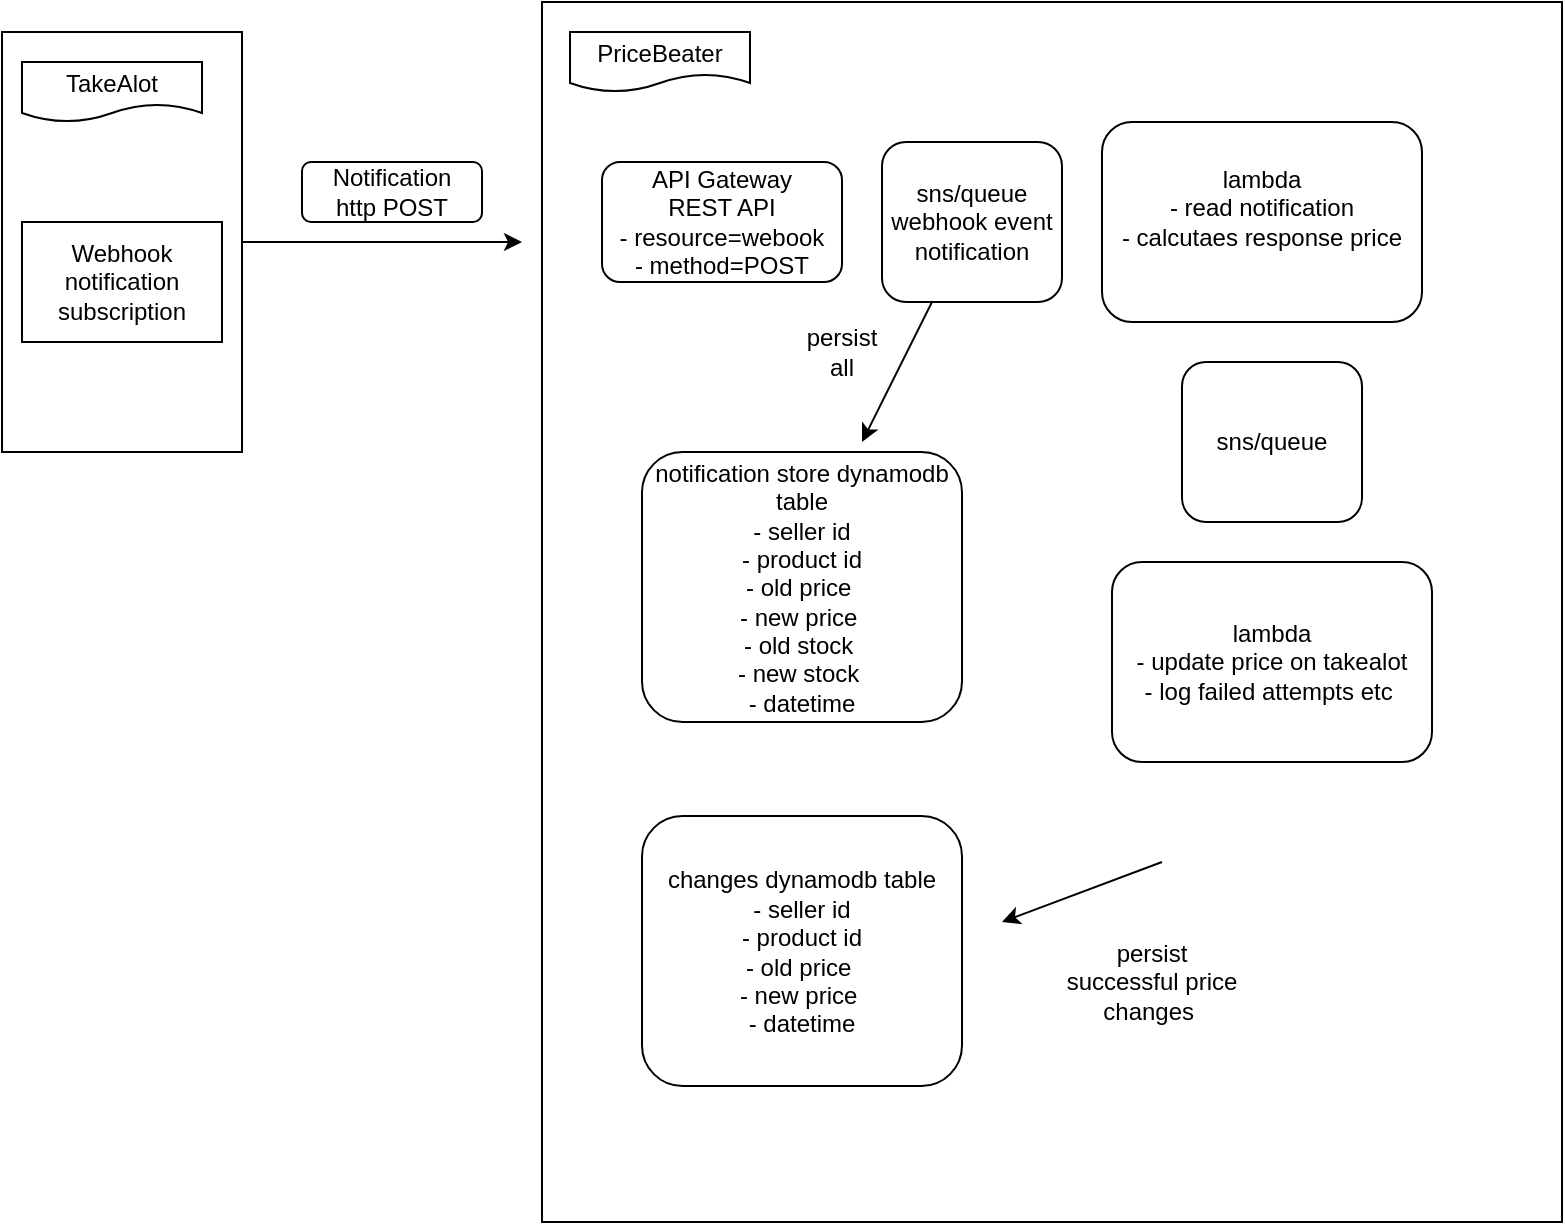 <mxfile version="24.4.2" type="device" pages="2">
  <diagram name="Page-1" id="ejgDRsydhqBr2LsVU5_8">
    <mxGraphModel dx="906" dy="466" grid="1" gridSize="10" guides="1" tooltips="1" connect="1" arrows="1" fold="1" page="1" pageScale="1" pageWidth="827" pageHeight="1169" math="0" shadow="0">
      <root>
        <mxCell id="0" />
        <mxCell id="1" parent="0" />
        <mxCell id="on97a3sLuW6V2M56yUhg-12" style="edgeStyle=orthogonalEdgeStyle;rounded=0;orthogonalLoop=1;jettySize=auto;html=1;" edge="1" parent="1" source="on97a3sLuW6V2M56yUhg-2">
          <mxGeometry relative="1" as="geometry">
            <mxPoint x="300" y="230" as="targetPoint" />
          </mxGeometry>
        </mxCell>
        <mxCell id="on97a3sLuW6V2M56yUhg-2" value="" style="rounded=0;whiteSpace=wrap;html=1;" vertex="1" parent="1">
          <mxGeometry x="40" y="125" width="120" height="210" as="geometry" />
        </mxCell>
        <mxCell id="on97a3sLuW6V2M56yUhg-4" value="TakeAlot" style="shape=document;whiteSpace=wrap;html=1;boundedLbl=1;" vertex="1" parent="1">
          <mxGeometry x="50" y="140" width="90" height="30" as="geometry" />
        </mxCell>
        <mxCell id="on97a3sLuW6V2M56yUhg-6" value="" style="rounded=0;whiteSpace=wrap;html=1;" vertex="1" parent="1">
          <mxGeometry x="310" y="110" width="510" height="610" as="geometry" />
        </mxCell>
        <mxCell id="on97a3sLuW6V2M56yUhg-7" value="PriceBeater" style="shape=document;whiteSpace=wrap;html=1;boundedLbl=1;" vertex="1" parent="1">
          <mxGeometry x="324" y="125" width="90" height="30" as="geometry" />
        </mxCell>
        <mxCell id="on97a3sLuW6V2M56yUhg-9" value="Webhook notification subscription" style="rounded=0;whiteSpace=wrap;html=1;" vertex="1" parent="1">
          <mxGeometry x="50" y="220" width="100" height="60" as="geometry" />
        </mxCell>
        <mxCell id="on97a3sLuW6V2M56yUhg-13" value="Notification&lt;br&gt;http POST" style="rounded=1;whiteSpace=wrap;html=1;" vertex="1" parent="1">
          <mxGeometry x="190" y="190" width="90" height="30" as="geometry" />
        </mxCell>
        <mxCell id="on97a3sLuW6V2M56yUhg-14" value="API Gateway&lt;br&gt;REST API&lt;br&gt;- resource=webook&lt;br&gt;- method=POST" style="rounded=1;whiteSpace=wrap;html=1;" vertex="1" parent="1">
          <mxGeometry x="340" y="190" width="120" height="60" as="geometry" />
        </mxCell>
        <mxCell id="on97a3sLuW6V2M56yUhg-18" value="lambda&lt;div&gt;- read notification&lt;br&gt;- calcutaes response price&lt;/div&gt;&lt;div&gt;&lt;span style=&quot;background-color: initial;&quot;&gt;&amp;nbsp;&lt;/span&gt;&lt;/div&gt;" style="rounded=1;whiteSpace=wrap;html=1;" vertex="1" parent="1">
          <mxGeometry x="590" y="170" width="160" height="100" as="geometry" />
        </mxCell>
        <mxCell id="on97a3sLuW6V2M56yUhg-37" value="notification store dynamodb table&lt;div&gt;- seller id&lt;/div&gt;&lt;div&gt;- product id&lt;br&gt;- old price&amp;nbsp;&lt;/div&gt;&lt;div&gt;- new price&amp;nbsp;&lt;/div&gt;&lt;div&gt;- old stock&amp;nbsp;&lt;/div&gt;&lt;div&gt;- new stock&amp;nbsp;&lt;/div&gt;&lt;div&gt;- datetime&lt;/div&gt;" style="rounded=1;whiteSpace=wrap;html=1;" vertex="1" parent="1">
          <mxGeometry x="360" y="335" width="160" height="135" as="geometry" />
        </mxCell>
        <mxCell id="on97a3sLuW6V2M56yUhg-38" value="sns/queue&lt;br&gt;webhook event notification" style="rounded=1;whiteSpace=wrap;html=1;" vertex="1" parent="1">
          <mxGeometry x="480" y="180" width="90" height="80" as="geometry" />
        </mxCell>
        <mxCell id="on97a3sLuW6V2M56yUhg-39" value="sns/queue" style="rounded=1;whiteSpace=wrap;html=1;" vertex="1" parent="1">
          <mxGeometry x="630" y="290" width="90" height="80" as="geometry" />
        </mxCell>
        <mxCell id="on97a3sLuW6V2M56yUhg-40" value="lambda&lt;div&gt;&lt;span style=&quot;background-color: initial;&quot;&gt;- update price on takealot&lt;/span&gt;&lt;/div&gt;&lt;div&gt;&lt;span style=&quot;background-color: initial;&quot;&gt;- log failed attempts etc&amp;nbsp;&lt;/span&gt;&lt;/div&gt;" style="rounded=1;whiteSpace=wrap;html=1;" vertex="1" parent="1">
          <mxGeometry x="595" y="390" width="160" height="100" as="geometry" />
        </mxCell>
        <mxCell id="on97a3sLuW6V2M56yUhg-44" value="persist&lt;br&gt;all" style="text;html=1;align=center;verticalAlign=middle;whiteSpace=wrap;rounded=0;" vertex="1" parent="1">
          <mxGeometry x="430" y="270" width="60" height="30" as="geometry" />
        </mxCell>
        <mxCell id="on97a3sLuW6V2M56yUhg-47" value="changes dynamodb table&lt;div&gt;- seller id&lt;/div&gt;&lt;div&gt;- product id&lt;br&gt;&lt;/div&gt;&lt;div&gt;- old price&amp;nbsp;&lt;/div&gt;&lt;div&gt;- new price&amp;nbsp;&lt;/div&gt;&lt;div&gt;- datetime&lt;/div&gt;" style="rounded=1;whiteSpace=wrap;html=1;" vertex="1" parent="1">
          <mxGeometry x="360" y="517" width="160" height="135" as="geometry" />
        </mxCell>
        <mxCell id="on97a3sLuW6V2M56yUhg-48" value="" style="endArrow=classic;html=1;rounded=0;" edge="1" parent="1" source="on97a3sLuW6V2M56yUhg-38">
          <mxGeometry width="50" height="50" relative="1" as="geometry">
            <mxPoint x="390" y="430" as="sourcePoint" />
            <mxPoint x="470" y="330" as="targetPoint" />
          </mxGeometry>
        </mxCell>
        <mxCell id="on97a3sLuW6V2M56yUhg-55" value="" style="endArrow=classic;html=1;rounded=0;" edge="1" parent="1">
          <mxGeometry width="50" height="50" relative="1" as="geometry">
            <mxPoint x="620" y="540" as="sourcePoint" />
            <mxPoint x="540" y="570" as="targetPoint" />
          </mxGeometry>
        </mxCell>
        <mxCell id="on97a3sLuW6V2M56yUhg-56" value="persist successful price changes&amp;nbsp;" style="text;html=1;align=center;verticalAlign=middle;whiteSpace=wrap;rounded=0;" vertex="1" parent="1">
          <mxGeometry x="570" y="560" width="90" height="80" as="geometry" />
        </mxCell>
      </root>
    </mxGraphModel>
  </diagram>
  <diagram id="NLBQ5rA5ZkIwOL0YVMgZ" name="Page-2">
    <mxGraphModel dx="1914" dy="1026" grid="1" gridSize="10" guides="1" tooltips="1" connect="1" arrows="1" fold="1" page="1" pageScale="1" pageWidth="827" pageHeight="1169" math="0" shadow="0">
      <root>
        <mxCell id="0" />
        <mxCell id="1" parent="0" />
        <mxCell id="cbmR8yUz8xrxiPoAG6qq-1" value="" style="endArrow=none;html=1;rounded=0;" edge="1" parent="1">
          <mxGeometry width="50" height="50" relative="1" as="geometry">
            <mxPoint x="400" y="1170" as="sourcePoint" />
            <mxPoint x="400" as="targetPoint" />
          </mxGeometry>
        </mxCell>
        <mxCell id="F9laRQG6YY-CmFMAMOFA-1" value="" style="rounded=0;whiteSpace=wrap;html=1;" vertex="1" parent="1">
          <mxGeometry x="480" y="40" width="690" height="660" as="geometry" />
        </mxCell>
        <mxCell id="kqUJWVXQtnwB94XZd-y--5" value="" style="group" vertex="1" connectable="0" parent="1">
          <mxGeometry x="760" y="170" width="330" height="460" as="geometry" />
        </mxCell>
        <mxCell id="sHRY2571cmDrQVdBGFsA-9" value="" style="rounded=1;whiteSpace=wrap;html=1;" vertex="1" parent="kqUJWVXQtnwB94XZd-y--5">
          <mxGeometry width="150" height="110" as="geometry" />
        </mxCell>
        <mxCell id="sHRY2571cmDrQVdBGFsA-33" value="" style="sketch=0;outlineConnect=0;fontColor=#232F3E;gradientColor=none;fillColor=#ED7100;strokeColor=none;dashed=0;verticalLabelPosition=bottom;verticalAlign=top;align=center;html=1;fontSize=12;fontStyle=0;aspect=fixed;pointerEvents=1;shape=mxgraph.aws4.lambda_function;" vertex="1" parent="kqUJWVXQtnwB94XZd-y--5">
          <mxGeometry x="48" y="10" width="54" height="54" as="geometry" />
        </mxCell>
        <mxCell id="sHRY2571cmDrQVdBGFsA-22" value="" style="group" vertex="1" connectable="0" parent="kqUJWVXQtnwB94XZd-y--5">
          <mxGeometry x="-190" width="150" height="110" as="geometry" />
        </mxCell>
        <mxCell id="BGAgTKkZUjn81o_t3knH-51" style="edgeStyle=orthogonalEdgeStyle;rounded=0;orthogonalLoop=1;jettySize=auto;html=1;" edge="1" parent="sHRY2571cmDrQVdBGFsA-22" source="sHRY2571cmDrQVdBGFsA-2">
          <mxGeometry relative="1" as="geometry">
            <mxPoint x="190" y="55" as="targetPoint" />
          </mxGeometry>
        </mxCell>
        <mxCell id="sHRY2571cmDrQVdBGFsA-2" value="" style="rounded=1;whiteSpace=wrap;html=1;" vertex="1" parent="sHRY2571cmDrQVdBGFsA-22">
          <mxGeometry width="150" height="110" as="geometry" />
        </mxCell>
        <mxCell id="sHRY2571cmDrQVdBGFsA-19" value="" style="outlineConnect=0;dashed=0;verticalLabelPosition=bottom;verticalAlign=top;align=center;html=1;shape=mxgraph.aws3.api_gateway;fillColor=#D9A741;gradientColor=none;" vertex="1" parent="sHRY2571cmDrQVdBGFsA-22">
          <mxGeometry x="50" y="14.25" width="50" height="59.25" as="geometry" />
        </mxCell>
        <mxCell id="sHRY2571cmDrQVdBGFsA-21" value="REST API" style="text;html=1;align=center;verticalAlign=middle;whiteSpace=wrap;rounded=0;" vertex="1" parent="sHRY2571cmDrQVdBGFsA-22">
          <mxGeometry x="25" y="73.5" width="105" height="30" as="geometry" />
        </mxCell>
        <mxCell id="sHRY2571cmDrQVdBGFsA-7" value="" style="group" vertex="1" connectable="0" parent="kqUJWVXQtnwB94XZd-y--5">
          <mxGeometry width="155" height="110" as="geometry" />
        </mxCell>
        <mxCell id="sHRY2571cmDrQVdBGFsA-5" value="" style="rounded=1;whiteSpace=wrap;html=1;" vertex="1" parent="sHRY2571cmDrQVdBGFsA-7">
          <mxGeometry width="150" height="110" as="geometry" />
        </mxCell>
        <mxCell id="sHRY2571cmDrQVdBGFsA-6" value="" style="outlineConnect=0;dashed=0;verticalLabelPosition=bottom;verticalAlign=top;align=center;html=1;shape=mxgraph.aws3.sqs;fillColor=#D9A741;gradientColor=none;" vertex="1" parent="sHRY2571cmDrQVdBGFsA-7">
          <mxGeometry x="51.75" y="13.5" width="46.5" height="56.5" as="geometry" />
        </mxCell>
        <mxCell id="sHRY2571cmDrQVdBGFsA-15" value="change- notifications-queue" style="text;html=1;align=center;verticalAlign=middle;whiteSpace=wrap;rounded=0;" vertex="1" parent="sHRY2571cmDrQVdBGFsA-7">
          <mxGeometry x="22.5" y="70" width="105" height="30" as="geometry" />
        </mxCell>
        <mxCell id="BGAgTKkZUjn81o_t3knH-10" value="" style="group" vertex="1" connectable="0" parent="kqUJWVXQtnwB94XZd-y--5">
          <mxGeometry x="-190" y="180" width="150" height="110" as="geometry" />
        </mxCell>
        <mxCell id="_gKkOS53E-S1pu1FREKO-1" value="" style="rounded=1;whiteSpace=wrap;html=1;" vertex="1" parent="BGAgTKkZUjn81o_t3knH-10">
          <mxGeometry width="150" height="110" as="geometry" />
        </mxCell>
        <mxCell id="_gKkOS53E-S1pu1FREKO-2" value="" style="sketch=0;points=[[0,0,0],[0.25,0,0],[0.5,0,0],[0.75,0,0],[1,0,0],[0,1,0],[0.25,1,0],[0.5,1,0],[0.75,1,0],[1,1,0],[0,0.25,0],[0,0.5,0],[0,0.75,0],[1,0.25,0],[1,0.5,0],[1,0.75,0]];outlineConnect=0;fontColor=#232F3E;fillColor=#C925D1;strokeColor=#ffffff;dashed=0;verticalLabelPosition=bottom;verticalAlign=top;align=center;html=1;fontSize=12;fontStyle=0;aspect=fixed;shape=mxgraph.aws4.resourceIcon;resIcon=mxgraph.aws4.dynamodb;" vertex="1" parent="BGAgTKkZUjn81o_t3knH-10">
          <mxGeometry x="50" y="20" width="50" height="50" as="geometry" />
        </mxCell>
        <mxCell id="_gKkOS53E-S1pu1FREKO-9" value="change notification store" style="text;html=1;align=center;verticalAlign=middle;whiteSpace=wrap;rounded=0;" vertex="1" parent="BGAgTKkZUjn81o_t3knH-10">
          <mxGeometry x="22.5" y="80" width="105" height="30" as="geometry" />
        </mxCell>
        <mxCell id="kqUJWVXQtnwB94XZd-y--3" value="" style="group" vertex="1" connectable="0" parent="kqUJWVXQtnwB94XZd-y--5">
          <mxGeometry x="180" y="200" width="150" height="110" as="geometry" />
        </mxCell>
        <mxCell id="sHRY2571cmDrQVdBGFsA-32" value="" style="rounded=1;whiteSpace=wrap;html=1;" vertex="1" parent="kqUJWVXQtnwB94XZd-y--3">
          <mxGeometry width="150" height="110" as="geometry" />
        </mxCell>
        <mxCell id="kqUJWVXQtnwB94XZd-y--1" value="" style="outlineConnect=0;dashed=0;verticalLabelPosition=bottom;verticalAlign=top;align=center;html=1;shape=mxgraph.aws3.sqs;fillColor=#D9A741;gradientColor=none;" vertex="1" parent="kqUJWVXQtnwB94XZd-y--3">
          <mxGeometry x="51.75" y="10" width="46.5" height="56.5" as="geometry" />
        </mxCell>
        <mxCell id="kqUJWVXQtnwB94XZd-y--2" value="change- response-queue" style="text;html=1;align=center;verticalAlign=middle;whiteSpace=wrap;rounded=0;" vertex="1" parent="kqUJWVXQtnwB94XZd-y--3">
          <mxGeometry x="22.5" y="76" width="105" height="30" as="geometry" />
        </mxCell>
        <mxCell id="BGAgTKkZUjn81o_t3knH-11" value="" style="group" vertex="1" connectable="0" parent="kqUJWVXQtnwB94XZd-y--5">
          <mxGeometry x="-190" y="350" width="150" height="110" as="geometry" />
        </mxCell>
        <mxCell id="_gKkOS53E-S1pu1FREKO-3" value="" style="rounded=1;whiteSpace=wrap;html=1;" vertex="1" parent="BGAgTKkZUjn81o_t3knH-11">
          <mxGeometry width="150" height="110" as="geometry" />
        </mxCell>
        <mxCell id="_gKkOS53E-S1pu1FREKO-4" value="" style="sketch=0;points=[[0,0,0],[0.25,0,0],[0.5,0,0],[0.75,0,0],[1,0,0],[0,1,0],[0.25,1,0],[0.5,1,0],[0.75,1,0],[1,1,0],[0,0.25,0],[0,0.5,0],[0,0.75,0],[1,0.25,0],[1,0.5,0],[1,0.75,0]];outlineConnect=0;fontColor=#232F3E;fillColor=#C925D1;strokeColor=#ffffff;dashed=0;verticalLabelPosition=bottom;verticalAlign=top;align=center;html=1;fontSize=12;fontStyle=0;aspect=fixed;shape=mxgraph.aws4.resourceIcon;resIcon=mxgraph.aws4.dynamodb;" vertex="1" parent="BGAgTKkZUjn81o_t3knH-11">
          <mxGeometry x="50" y="10" width="50" height="50" as="geometry" />
        </mxCell>
        <mxCell id="BGAgTKkZUjn81o_t3knH-1" value="change response store" style="text;html=1;align=center;verticalAlign=middle;whiteSpace=wrap;rounded=0;" vertex="1" parent="BGAgTKkZUjn81o_t3knH-11">
          <mxGeometry x="22.5" y="70" width="105" height="30" as="geometry" />
        </mxCell>
        <mxCell id="kqUJWVXQtnwB94XZd-y--9" value="" style="group" vertex="1" connectable="0" parent="kqUJWVXQtnwB94XZd-y--5">
          <mxGeometry x="170" y="345" width="150" height="110" as="geometry" />
        </mxCell>
        <mxCell id="BGAgTKkZUjn81o_t3knH-12" value="" style="group" vertex="1" connectable="0" parent="kqUJWVXQtnwB94XZd-y--9">
          <mxGeometry width="150" height="110" as="geometry" />
        </mxCell>
        <mxCell id="kqUJWVXQtnwB94XZd-y--6" value="" style="rounded=1;whiteSpace=wrap;html=1;" vertex="1" parent="BGAgTKkZUjn81o_t3knH-12">
          <mxGeometry width="150" height="110" as="geometry" />
        </mxCell>
        <mxCell id="kqUJWVXQtnwB94XZd-y--7" value="" style="sketch=0;outlineConnect=0;fontColor=#232F3E;gradientColor=none;fillColor=#ED7100;strokeColor=none;dashed=0;verticalLabelPosition=bottom;verticalAlign=top;align=center;html=1;fontSize=12;fontStyle=0;aspect=fixed;pointerEvents=1;shape=mxgraph.aws4.lambda_function;" vertex="1" parent="BGAgTKkZUjn81o_t3knH-12">
          <mxGeometry x="48" y="10" width="54" height="54" as="geometry" />
        </mxCell>
        <mxCell id="kqUJWVXQtnwB94XZd-y--8" value="change- response-lambda" style="text;html=1;align=center;verticalAlign=middle;whiteSpace=wrap;rounded=0;" vertex="1" parent="BGAgTKkZUjn81o_t3knH-12">
          <mxGeometry x="30" y="70" width="105" height="30" as="geometry" />
        </mxCell>
        <mxCell id="BGAgTKkZUjn81o_t3knH-29" style="edgeStyle=orthogonalEdgeStyle;rounded=0;orthogonalLoop=1;jettySize=auto;html=1;entryX=1;entryY=0.5;entryDx=0;entryDy=0;" edge="1" parent="kqUJWVXQtnwB94XZd-y--5" source="sHRY2571cmDrQVdBGFsA-5" target="_gKkOS53E-S1pu1FREKO-1">
          <mxGeometry relative="1" as="geometry">
            <Array as="points">
              <mxPoint x="50" y="235" />
            </Array>
          </mxGeometry>
        </mxCell>
        <mxCell id="BGAgTKkZUjn81o_t3knH-37" value="" style="edgeStyle=orthogonalEdgeStyle;rounded=0;orthogonalLoop=1;jettySize=auto;html=1;" edge="1" parent="kqUJWVXQtnwB94XZd-y--5" source="kqUJWVXQtnwB94XZd-y--6">
          <mxGeometry relative="1" as="geometry">
            <mxPoint x="-40" y="400" as="targetPoint" />
          </mxGeometry>
        </mxCell>
        <mxCell id="BGAgTKkZUjn81o_t3knH-43" value="&lt;div style=&quot;text-align: center;&quot;&gt;&lt;span style=&quot;background-color: initial;&quot;&gt;change&lt;br&gt;response&lt;/span&gt;&lt;/div&gt;" style="text;whiteSpace=wrap;html=1;" vertex="1" parent="kqUJWVXQtnwB94XZd-y--5">
          <mxGeometry x="30" y="350" width="90" height="40" as="geometry" />
        </mxCell>
        <mxCell id="BGAgTKkZUjn81o_t3knH-59" style="edgeStyle=orthogonalEdgeStyle;rounded=0;orthogonalLoop=1;jettySize=auto;html=1;entryX=0.568;entryY=0.018;entryDx=0;entryDy=0;entryPerimeter=0;" edge="1" parent="kqUJWVXQtnwB94XZd-y--5" source="kqUJWVXQtnwB94XZd-y--2" target="kqUJWVXQtnwB94XZd-y--6">
          <mxGeometry relative="1" as="geometry" />
        </mxCell>
        <mxCell id="BGAgTKkZUjn81o_t3knH-2" value="Price Beater" style="shape=document;whiteSpace=wrap;html=1;boundedLbl=1;" vertex="1" parent="1">
          <mxGeometry x="490" y="50" width="120" height="40" as="geometry" />
        </mxCell>
        <mxCell id="BGAgTKkZUjn81o_t3knH-4" value="" style="whiteSpace=wrap;html=1;aspect=fixed;" vertex="1" parent="1">
          <mxGeometry x="40" y="40" width="280" height="280" as="geometry" />
        </mxCell>
        <mxCell id="BGAgTKkZUjn81o_t3knH-6" value="webhook notification subscription" style="rounded=1;whiteSpace=wrap;html=1;" vertex="1" parent="1">
          <mxGeometry x="80" y="140" width="140" height="100" as="geometry" />
        </mxCell>
        <mxCell id="BGAgTKkZUjn81o_t3knH-8" style="edgeStyle=orthogonalEdgeStyle;rounded=0;orthogonalLoop=1;jettySize=auto;html=1;entryX=-0.008;entryY=0.129;entryDx=0;entryDy=0;entryPerimeter=0;" edge="1" parent="1" source="BGAgTKkZUjn81o_t3knH-4" target="F9laRQG6YY-CmFMAMOFA-1">
          <mxGeometry relative="1" as="geometry" />
        </mxCell>
        <mxCell id="BGAgTKkZUjn81o_t3knH-9" value="&lt;div style=&quot;text-align: center;&quot;&gt;&lt;span style=&quot;background-color: initial;&quot;&gt;change notification&lt;/span&gt;&lt;/div&gt;" style="text;whiteSpace=wrap;html=1;" vertex="1" parent="1">
          <mxGeometry x="800" y="330" width="90" height="40" as="geometry" />
        </mxCell>
        <mxCell id="BGAgTKkZUjn81o_t3knH-39" value="TakeAlot" style="shape=document;whiteSpace=wrap;html=1;boundedLbl=1;" vertex="1" parent="1">
          <mxGeometry x="50" y="50" width="120" height="40" as="geometry" />
        </mxCell>
        <mxCell id="BGAgTKkZUjn81o_t3knH-44" value="" style="group" vertex="1" connectable="0" parent="1">
          <mxGeometry x="940" y="170" width="150" height="110" as="geometry" />
        </mxCell>
        <mxCell id="BGAgTKkZUjn81o_t3knH-45" value="" style="group" vertex="1" connectable="0" parent="BGAgTKkZUjn81o_t3knH-44">
          <mxGeometry width="150" height="110" as="geometry" />
        </mxCell>
        <mxCell id="BGAgTKkZUjn81o_t3knH-46" value="" style="rounded=1;whiteSpace=wrap;html=1;" vertex="1" parent="BGAgTKkZUjn81o_t3knH-45">
          <mxGeometry width="150" height="110" as="geometry" />
        </mxCell>
        <mxCell id="BGAgTKkZUjn81o_t3knH-47" value="" style="sketch=0;outlineConnect=0;fontColor=#232F3E;gradientColor=none;fillColor=#ED7100;strokeColor=none;dashed=0;verticalLabelPosition=bottom;verticalAlign=top;align=center;html=1;fontSize=12;fontStyle=0;aspect=fixed;pointerEvents=1;shape=mxgraph.aws4.lambda_function;" vertex="1" parent="BGAgTKkZUjn81o_t3knH-45">
          <mxGeometry x="48" y="10" width="54" height="54" as="geometry" />
        </mxCell>
        <mxCell id="BGAgTKkZUjn81o_t3knH-48" value="change- calculation-lambda" style="text;html=1;align=center;verticalAlign=middle;whiteSpace=wrap;rounded=0;" vertex="1" parent="BGAgTKkZUjn81o_t3knH-45">
          <mxGeometry x="30" y="70" width="105" height="30" as="geometry" />
        </mxCell>
        <mxCell id="BGAgTKkZUjn81o_t3knH-52" style="edgeStyle=orthogonalEdgeStyle;rounded=0;orthogonalLoop=1;jettySize=auto;html=1;entryX=0;entryY=0.5;entryDx=0;entryDy=0;" edge="1" parent="1" source="sHRY2571cmDrQVdBGFsA-5" target="BGAgTKkZUjn81o_t3knH-46">
          <mxGeometry relative="1" as="geometry" />
        </mxCell>
        <mxCell id="BGAgTKkZUjn81o_t3knH-56" style="edgeStyle=orthogonalEdgeStyle;rounded=0;orthogonalLoop=1;jettySize=auto;html=1;exitX=0.5;exitY=1;exitDx=0;exitDy=0;entryX=0.5;entryY=0;entryDx=0;entryDy=0;" edge="1" parent="1" source="BGAgTKkZUjn81o_t3knH-46" target="sHRY2571cmDrQVdBGFsA-32">
          <mxGeometry relative="1" as="geometry" />
        </mxCell>
      </root>
    </mxGraphModel>
  </diagram>
</mxfile>
